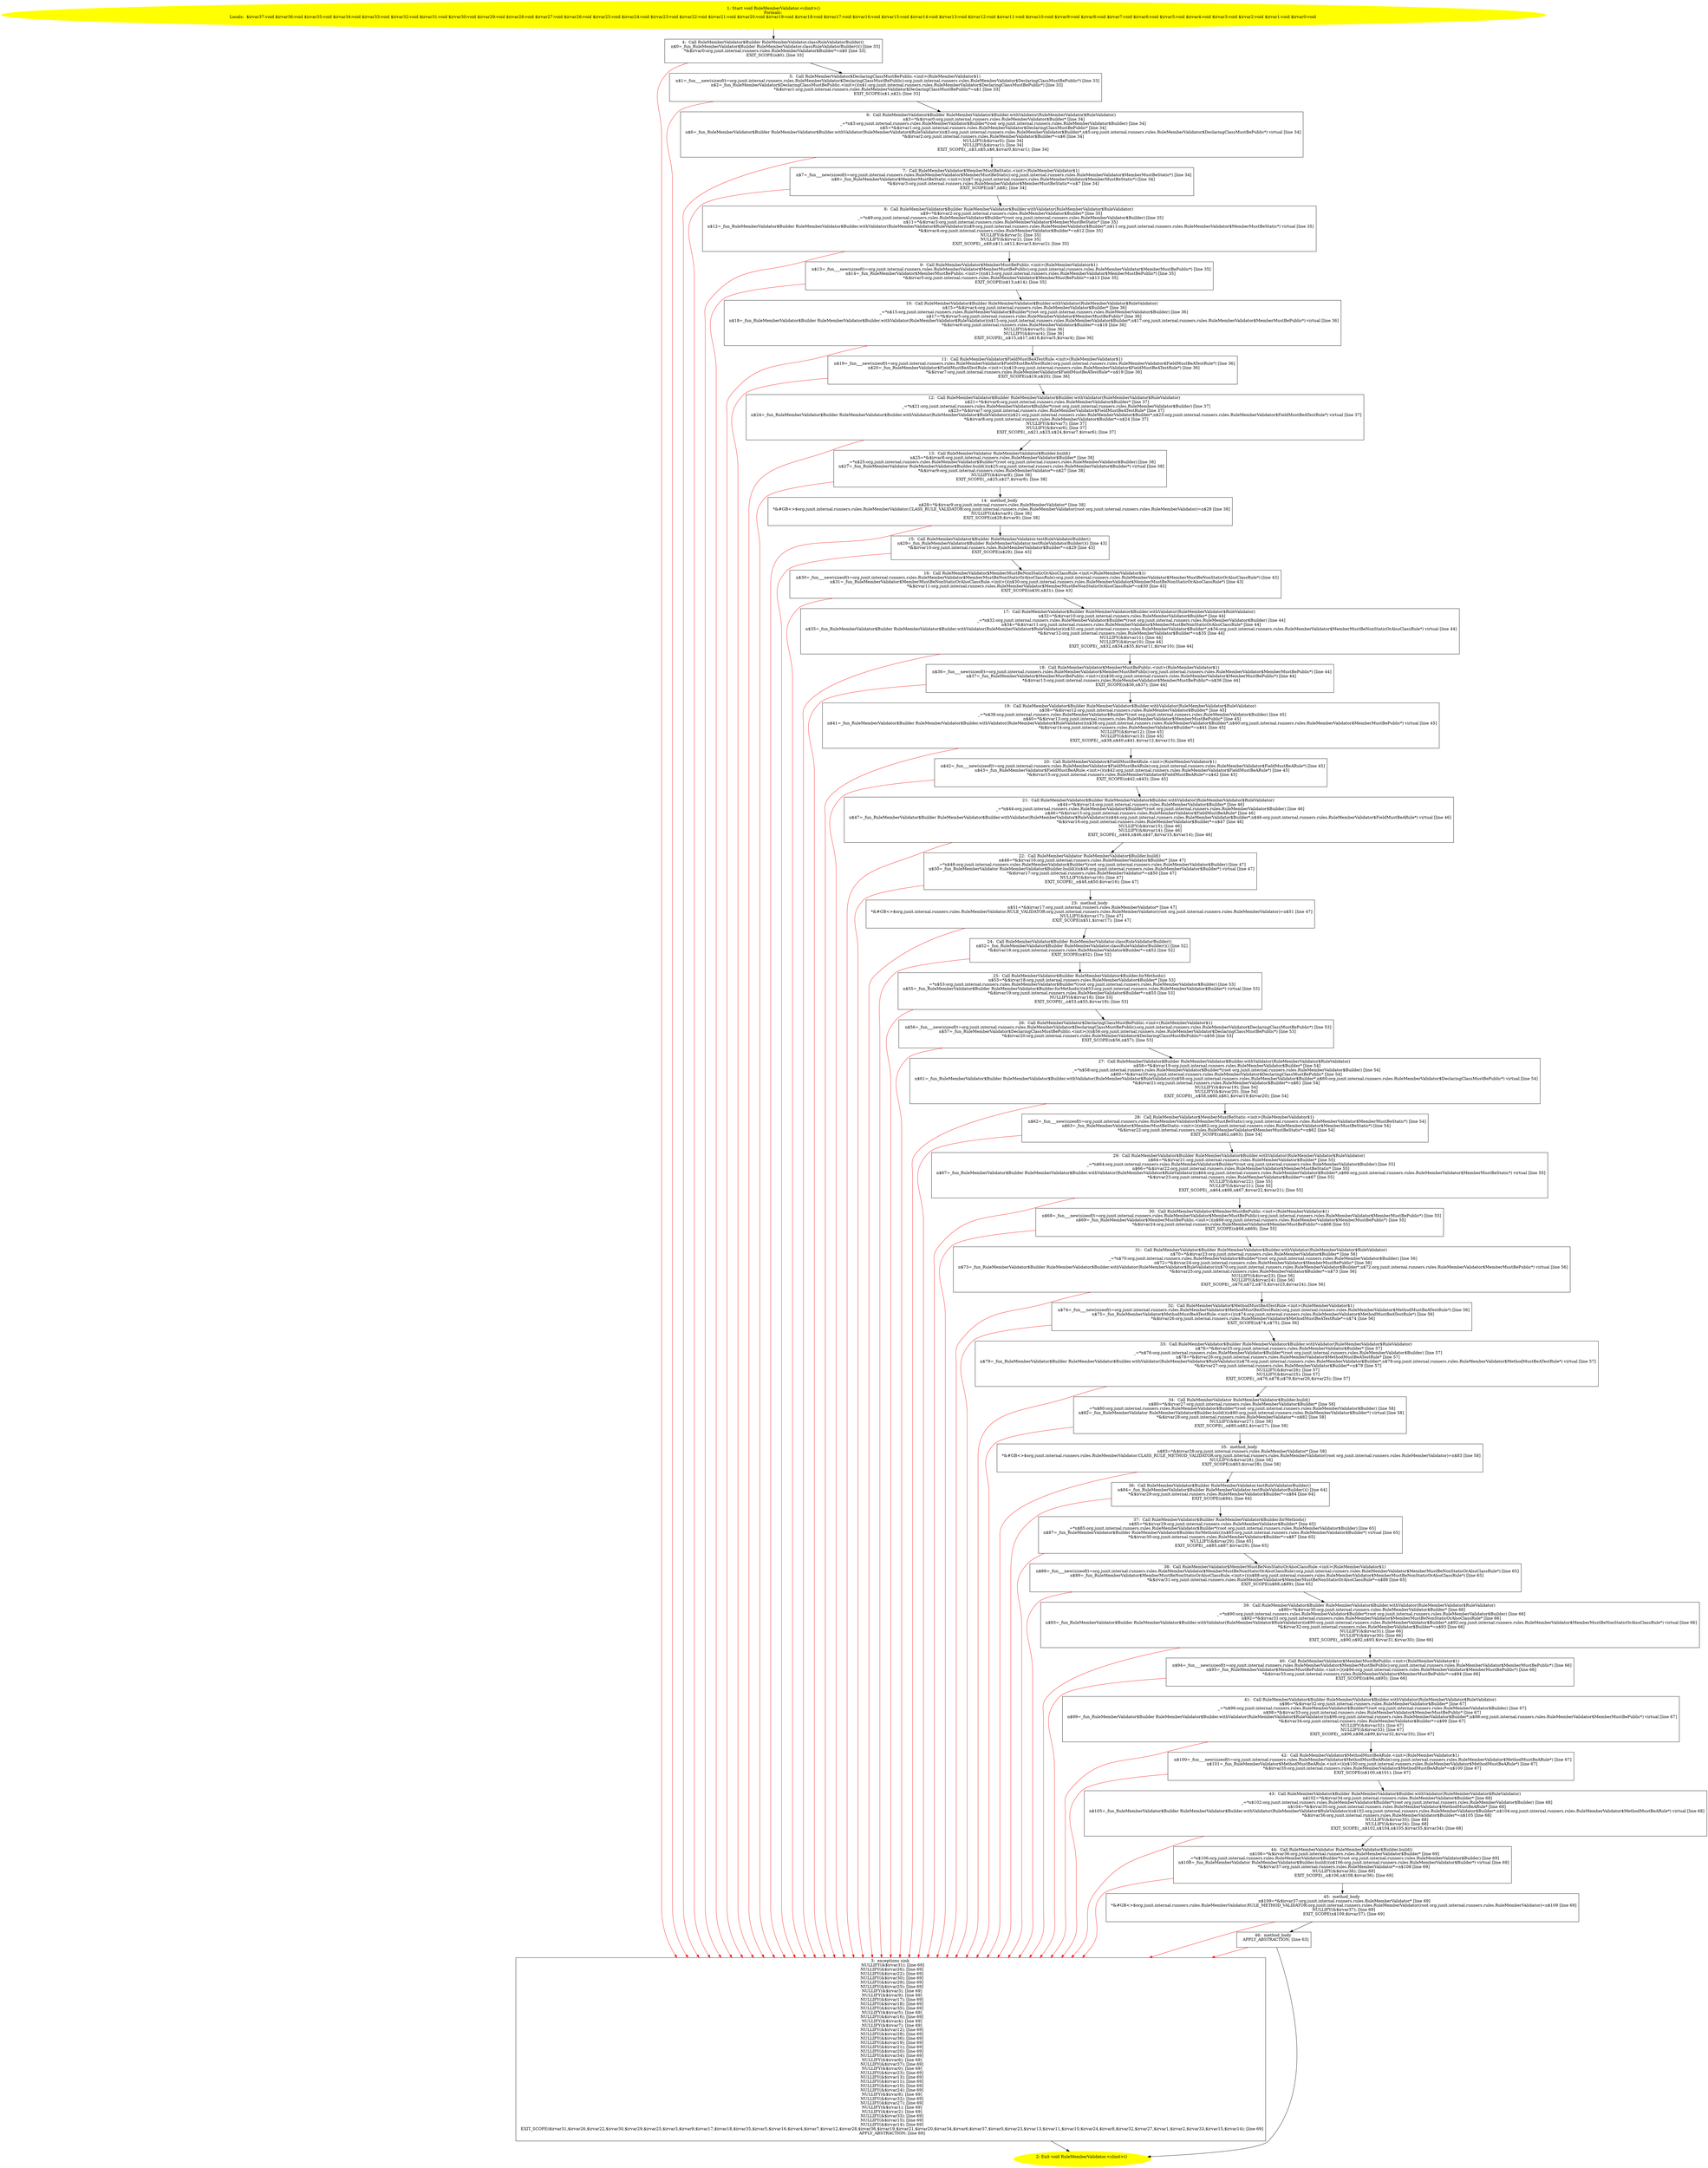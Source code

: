 /* @generated */
digraph cfg {
"org.junit.internal.runners.rules.RuleMemberValidator.<clinit>():void.3037b8f410fdcd804c79bbe986abef61_1" [label="1: Start void RuleMemberValidator.<clinit>()\nFormals: \nLocals:  $irvar37:void $irvar36:void $irvar35:void $irvar34:void $irvar33:void $irvar32:void $irvar31:void $irvar30:void $irvar29:void $irvar28:void $irvar27:void $irvar26:void $irvar25:void $irvar24:void $irvar23:void $irvar22:void $irvar21:void $irvar20:void $irvar19:void $irvar18:void $irvar17:void $irvar16:void $irvar15:void $irvar14:void $irvar13:void $irvar12:void $irvar11:void $irvar10:void $irvar9:void $irvar8:void $irvar7:void $irvar6:void $irvar5:void $irvar4:void $irvar3:void $irvar2:void $irvar1:void $irvar0:void \n  " color=yellow style=filled]
	

	 "org.junit.internal.runners.rules.RuleMemberValidator.<clinit>():void.3037b8f410fdcd804c79bbe986abef61_1" -> "org.junit.internal.runners.rules.RuleMemberValidator.<clinit>():void.3037b8f410fdcd804c79bbe986abef61_4" ;
"org.junit.internal.runners.rules.RuleMemberValidator.<clinit>():void.3037b8f410fdcd804c79bbe986abef61_2" [label="2: Exit void RuleMemberValidator.<clinit>() \n  " color=yellow style=filled]
	

"org.junit.internal.runners.rules.RuleMemberValidator.<clinit>():void.3037b8f410fdcd804c79bbe986abef61_3" [label="3:  exceptions sink \n   NULLIFY(&$irvar31); [line 69]\n  NULLIFY(&$irvar26); [line 69]\n  NULLIFY(&$irvar22); [line 69]\n  NULLIFY(&$irvar30); [line 69]\n  NULLIFY(&$irvar29); [line 69]\n  NULLIFY(&$irvar25); [line 69]\n  NULLIFY(&$irvar3); [line 69]\n  NULLIFY(&$irvar9); [line 69]\n  NULLIFY(&$irvar17); [line 69]\n  NULLIFY(&$irvar18); [line 69]\n  NULLIFY(&$irvar35); [line 69]\n  NULLIFY(&$irvar5); [line 69]\n  NULLIFY(&$irvar16); [line 69]\n  NULLIFY(&$irvar4); [line 69]\n  NULLIFY(&$irvar7); [line 69]\n  NULLIFY(&$irvar12); [line 69]\n  NULLIFY(&$irvar28); [line 69]\n  NULLIFY(&$irvar36); [line 69]\n  NULLIFY(&$irvar19); [line 69]\n  NULLIFY(&$irvar21); [line 69]\n  NULLIFY(&$irvar20); [line 69]\n  NULLIFY(&$irvar34); [line 69]\n  NULLIFY(&$irvar6); [line 69]\n  NULLIFY(&$irvar37); [line 69]\n  NULLIFY(&$irvar0); [line 69]\n  NULLIFY(&$irvar23); [line 69]\n  NULLIFY(&$irvar13); [line 69]\n  NULLIFY(&$irvar11); [line 69]\n  NULLIFY(&$irvar10); [line 69]\n  NULLIFY(&$irvar24); [line 69]\n  NULLIFY(&$irvar8); [line 69]\n  NULLIFY(&$irvar32); [line 69]\n  NULLIFY(&$irvar27); [line 69]\n  NULLIFY(&$irvar1); [line 69]\n  NULLIFY(&$irvar2); [line 69]\n  NULLIFY(&$irvar33); [line 69]\n  NULLIFY(&$irvar15); [line 69]\n  NULLIFY(&$irvar14); [line 69]\n  EXIT_SCOPE($irvar31,$irvar26,$irvar22,$irvar30,$irvar29,$irvar25,$irvar3,$irvar9,$irvar17,$irvar18,$irvar35,$irvar5,$irvar16,$irvar4,$irvar7,$irvar12,$irvar28,$irvar36,$irvar19,$irvar21,$irvar20,$irvar34,$irvar6,$irvar37,$irvar0,$irvar23,$irvar13,$irvar11,$irvar10,$irvar24,$irvar8,$irvar32,$irvar27,$irvar1,$irvar2,$irvar33,$irvar15,$irvar14); [line 69]\n  APPLY_ABSTRACTION; [line 69]\n " shape="box"]
	

	 "org.junit.internal.runners.rules.RuleMemberValidator.<clinit>():void.3037b8f410fdcd804c79bbe986abef61_3" -> "org.junit.internal.runners.rules.RuleMemberValidator.<clinit>():void.3037b8f410fdcd804c79bbe986abef61_2" ;
"org.junit.internal.runners.rules.RuleMemberValidator.<clinit>():void.3037b8f410fdcd804c79bbe986abef61_4" [label="4:  Call RuleMemberValidator$Builder RuleMemberValidator.classRuleValidatorBuilder() \n   n$0=_fun_RuleMemberValidator$Builder RuleMemberValidator.classRuleValidatorBuilder()() [line 33]\n  *&$irvar0:org.junit.internal.runners.rules.RuleMemberValidator$Builder*=n$0 [line 33]\n  EXIT_SCOPE(n$0); [line 33]\n " shape="box"]
	

	 "org.junit.internal.runners.rules.RuleMemberValidator.<clinit>():void.3037b8f410fdcd804c79bbe986abef61_4" -> "org.junit.internal.runners.rules.RuleMemberValidator.<clinit>():void.3037b8f410fdcd804c79bbe986abef61_5" ;
	 "org.junit.internal.runners.rules.RuleMemberValidator.<clinit>():void.3037b8f410fdcd804c79bbe986abef61_4" -> "org.junit.internal.runners.rules.RuleMemberValidator.<clinit>():void.3037b8f410fdcd804c79bbe986abef61_3" [color="red" ];
"org.junit.internal.runners.rules.RuleMemberValidator.<clinit>():void.3037b8f410fdcd804c79bbe986abef61_5" [label="5:  Call RuleMemberValidator$DeclaringClassMustBePublic.<init>(RuleMemberValidator$1) \n   n$1=_fun___new(sizeof(t=org.junit.internal.runners.rules.RuleMemberValidator$DeclaringClassMustBePublic):org.junit.internal.runners.rules.RuleMemberValidator$DeclaringClassMustBePublic*) [line 33]\n  n$2=_fun_RuleMemberValidator$DeclaringClassMustBePublic.<init>()(n$1:org.junit.internal.runners.rules.RuleMemberValidator$DeclaringClassMustBePublic*) [line 33]\n  *&$irvar1:org.junit.internal.runners.rules.RuleMemberValidator$DeclaringClassMustBePublic*=n$1 [line 33]\n  EXIT_SCOPE(n$1,n$2); [line 33]\n " shape="box"]
	

	 "org.junit.internal.runners.rules.RuleMemberValidator.<clinit>():void.3037b8f410fdcd804c79bbe986abef61_5" -> "org.junit.internal.runners.rules.RuleMemberValidator.<clinit>():void.3037b8f410fdcd804c79bbe986abef61_6" ;
	 "org.junit.internal.runners.rules.RuleMemberValidator.<clinit>():void.3037b8f410fdcd804c79bbe986abef61_5" -> "org.junit.internal.runners.rules.RuleMemberValidator.<clinit>():void.3037b8f410fdcd804c79bbe986abef61_3" [color="red" ];
"org.junit.internal.runners.rules.RuleMemberValidator.<clinit>():void.3037b8f410fdcd804c79bbe986abef61_6" [label="6:  Call RuleMemberValidator$Builder RuleMemberValidator$Builder.withValidator(RuleMemberValidator$RuleValidator) \n   n$3=*&$irvar0:org.junit.internal.runners.rules.RuleMemberValidator$Builder* [line 34]\n  _=*n$3:org.junit.internal.runners.rules.RuleMemberValidator$Builder*(root org.junit.internal.runners.rules.RuleMemberValidator$Builder) [line 34]\n  n$5=*&$irvar1:org.junit.internal.runners.rules.RuleMemberValidator$DeclaringClassMustBePublic* [line 34]\n  n$6=_fun_RuleMemberValidator$Builder RuleMemberValidator$Builder.withValidator(RuleMemberValidator$RuleValidator)(n$3:org.junit.internal.runners.rules.RuleMemberValidator$Builder*,n$5:org.junit.internal.runners.rules.RuleMemberValidator$DeclaringClassMustBePublic*) virtual [line 34]\n  *&$irvar2:org.junit.internal.runners.rules.RuleMemberValidator$Builder*=n$6 [line 34]\n  NULLIFY(&$irvar0); [line 34]\n  NULLIFY(&$irvar1); [line 34]\n  EXIT_SCOPE(_,n$3,n$5,n$6,$irvar0,$irvar1); [line 34]\n " shape="box"]
	

	 "org.junit.internal.runners.rules.RuleMemberValidator.<clinit>():void.3037b8f410fdcd804c79bbe986abef61_6" -> "org.junit.internal.runners.rules.RuleMemberValidator.<clinit>():void.3037b8f410fdcd804c79bbe986abef61_7" ;
	 "org.junit.internal.runners.rules.RuleMemberValidator.<clinit>():void.3037b8f410fdcd804c79bbe986abef61_6" -> "org.junit.internal.runners.rules.RuleMemberValidator.<clinit>():void.3037b8f410fdcd804c79bbe986abef61_3" [color="red" ];
"org.junit.internal.runners.rules.RuleMemberValidator.<clinit>():void.3037b8f410fdcd804c79bbe986abef61_7" [label="7:  Call RuleMemberValidator$MemberMustBeStatic.<init>(RuleMemberValidator$1) \n   n$7=_fun___new(sizeof(t=org.junit.internal.runners.rules.RuleMemberValidator$MemberMustBeStatic):org.junit.internal.runners.rules.RuleMemberValidator$MemberMustBeStatic*) [line 34]\n  n$8=_fun_RuleMemberValidator$MemberMustBeStatic.<init>()(n$7:org.junit.internal.runners.rules.RuleMemberValidator$MemberMustBeStatic*) [line 34]\n  *&$irvar3:org.junit.internal.runners.rules.RuleMemberValidator$MemberMustBeStatic*=n$7 [line 34]\n  EXIT_SCOPE(n$7,n$8); [line 34]\n " shape="box"]
	

	 "org.junit.internal.runners.rules.RuleMemberValidator.<clinit>():void.3037b8f410fdcd804c79bbe986abef61_7" -> "org.junit.internal.runners.rules.RuleMemberValidator.<clinit>():void.3037b8f410fdcd804c79bbe986abef61_8" ;
	 "org.junit.internal.runners.rules.RuleMemberValidator.<clinit>():void.3037b8f410fdcd804c79bbe986abef61_7" -> "org.junit.internal.runners.rules.RuleMemberValidator.<clinit>():void.3037b8f410fdcd804c79bbe986abef61_3" [color="red" ];
"org.junit.internal.runners.rules.RuleMemberValidator.<clinit>():void.3037b8f410fdcd804c79bbe986abef61_8" [label="8:  Call RuleMemberValidator$Builder RuleMemberValidator$Builder.withValidator(RuleMemberValidator$RuleValidator) \n   n$9=*&$irvar2:org.junit.internal.runners.rules.RuleMemberValidator$Builder* [line 35]\n  _=*n$9:org.junit.internal.runners.rules.RuleMemberValidator$Builder*(root org.junit.internal.runners.rules.RuleMemberValidator$Builder) [line 35]\n  n$11=*&$irvar3:org.junit.internal.runners.rules.RuleMemberValidator$MemberMustBeStatic* [line 35]\n  n$12=_fun_RuleMemberValidator$Builder RuleMemberValidator$Builder.withValidator(RuleMemberValidator$RuleValidator)(n$9:org.junit.internal.runners.rules.RuleMemberValidator$Builder*,n$11:org.junit.internal.runners.rules.RuleMemberValidator$MemberMustBeStatic*) virtual [line 35]\n  *&$irvar4:org.junit.internal.runners.rules.RuleMemberValidator$Builder*=n$12 [line 35]\n  NULLIFY(&$irvar3); [line 35]\n  NULLIFY(&$irvar2); [line 35]\n  EXIT_SCOPE(_,n$9,n$11,n$12,$irvar3,$irvar2); [line 35]\n " shape="box"]
	

	 "org.junit.internal.runners.rules.RuleMemberValidator.<clinit>():void.3037b8f410fdcd804c79bbe986abef61_8" -> "org.junit.internal.runners.rules.RuleMemberValidator.<clinit>():void.3037b8f410fdcd804c79bbe986abef61_9" ;
	 "org.junit.internal.runners.rules.RuleMemberValidator.<clinit>():void.3037b8f410fdcd804c79bbe986abef61_8" -> "org.junit.internal.runners.rules.RuleMemberValidator.<clinit>():void.3037b8f410fdcd804c79bbe986abef61_3" [color="red" ];
"org.junit.internal.runners.rules.RuleMemberValidator.<clinit>():void.3037b8f410fdcd804c79bbe986abef61_9" [label="9:  Call RuleMemberValidator$MemberMustBePublic.<init>(RuleMemberValidator$1) \n   n$13=_fun___new(sizeof(t=org.junit.internal.runners.rules.RuleMemberValidator$MemberMustBePublic):org.junit.internal.runners.rules.RuleMemberValidator$MemberMustBePublic*) [line 35]\n  n$14=_fun_RuleMemberValidator$MemberMustBePublic.<init>()(n$13:org.junit.internal.runners.rules.RuleMemberValidator$MemberMustBePublic*) [line 35]\n  *&$irvar5:org.junit.internal.runners.rules.RuleMemberValidator$MemberMustBePublic*=n$13 [line 35]\n  EXIT_SCOPE(n$13,n$14); [line 35]\n " shape="box"]
	

	 "org.junit.internal.runners.rules.RuleMemberValidator.<clinit>():void.3037b8f410fdcd804c79bbe986abef61_9" -> "org.junit.internal.runners.rules.RuleMemberValidator.<clinit>():void.3037b8f410fdcd804c79bbe986abef61_10" ;
	 "org.junit.internal.runners.rules.RuleMemberValidator.<clinit>():void.3037b8f410fdcd804c79bbe986abef61_9" -> "org.junit.internal.runners.rules.RuleMemberValidator.<clinit>():void.3037b8f410fdcd804c79bbe986abef61_3" [color="red" ];
"org.junit.internal.runners.rules.RuleMemberValidator.<clinit>():void.3037b8f410fdcd804c79bbe986abef61_10" [label="10:  Call RuleMemberValidator$Builder RuleMemberValidator$Builder.withValidator(RuleMemberValidator$RuleValidator) \n   n$15=*&$irvar4:org.junit.internal.runners.rules.RuleMemberValidator$Builder* [line 36]\n  _=*n$15:org.junit.internal.runners.rules.RuleMemberValidator$Builder*(root org.junit.internal.runners.rules.RuleMemberValidator$Builder) [line 36]\n  n$17=*&$irvar5:org.junit.internal.runners.rules.RuleMemberValidator$MemberMustBePublic* [line 36]\n  n$18=_fun_RuleMemberValidator$Builder RuleMemberValidator$Builder.withValidator(RuleMemberValidator$RuleValidator)(n$15:org.junit.internal.runners.rules.RuleMemberValidator$Builder*,n$17:org.junit.internal.runners.rules.RuleMemberValidator$MemberMustBePublic*) virtual [line 36]\n  *&$irvar6:org.junit.internal.runners.rules.RuleMemberValidator$Builder*=n$18 [line 36]\n  NULLIFY(&$irvar5); [line 36]\n  NULLIFY(&$irvar4); [line 36]\n  EXIT_SCOPE(_,n$15,n$17,n$18,$irvar5,$irvar4); [line 36]\n " shape="box"]
	

	 "org.junit.internal.runners.rules.RuleMemberValidator.<clinit>():void.3037b8f410fdcd804c79bbe986abef61_10" -> "org.junit.internal.runners.rules.RuleMemberValidator.<clinit>():void.3037b8f410fdcd804c79bbe986abef61_11" ;
	 "org.junit.internal.runners.rules.RuleMemberValidator.<clinit>():void.3037b8f410fdcd804c79bbe986abef61_10" -> "org.junit.internal.runners.rules.RuleMemberValidator.<clinit>():void.3037b8f410fdcd804c79bbe986abef61_3" [color="red" ];
"org.junit.internal.runners.rules.RuleMemberValidator.<clinit>():void.3037b8f410fdcd804c79bbe986abef61_11" [label="11:  Call RuleMemberValidator$FieldMustBeATestRule.<init>(RuleMemberValidator$1) \n   n$19=_fun___new(sizeof(t=org.junit.internal.runners.rules.RuleMemberValidator$FieldMustBeATestRule):org.junit.internal.runners.rules.RuleMemberValidator$FieldMustBeATestRule*) [line 36]\n  n$20=_fun_RuleMemberValidator$FieldMustBeATestRule.<init>()(n$19:org.junit.internal.runners.rules.RuleMemberValidator$FieldMustBeATestRule*) [line 36]\n  *&$irvar7:org.junit.internal.runners.rules.RuleMemberValidator$FieldMustBeATestRule*=n$19 [line 36]\n  EXIT_SCOPE(n$19,n$20); [line 36]\n " shape="box"]
	

	 "org.junit.internal.runners.rules.RuleMemberValidator.<clinit>():void.3037b8f410fdcd804c79bbe986abef61_11" -> "org.junit.internal.runners.rules.RuleMemberValidator.<clinit>():void.3037b8f410fdcd804c79bbe986abef61_12" ;
	 "org.junit.internal.runners.rules.RuleMemberValidator.<clinit>():void.3037b8f410fdcd804c79bbe986abef61_11" -> "org.junit.internal.runners.rules.RuleMemberValidator.<clinit>():void.3037b8f410fdcd804c79bbe986abef61_3" [color="red" ];
"org.junit.internal.runners.rules.RuleMemberValidator.<clinit>():void.3037b8f410fdcd804c79bbe986abef61_12" [label="12:  Call RuleMemberValidator$Builder RuleMemberValidator$Builder.withValidator(RuleMemberValidator$RuleValidator) \n   n$21=*&$irvar6:org.junit.internal.runners.rules.RuleMemberValidator$Builder* [line 37]\n  _=*n$21:org.junit.internal.runners.rules.RuleMemberValidator$Builder*(root org.junit.internal.runners.rules.RuleMemberValidator$Builder) [line 37]\n  n$23=*&$irvar7:org.junit.internal.runners.rules.RuleMemberValidator$FieldMustBeATestRule* [line 37]\n  n$24=_fun_RuleMemberValidator$Builder RuleMemberValidator$Builder.withValidator(RuleMemberValidator$RuleValidator)(n$21:org.junit.internal.runners.rules.RuleMemberValidator$Builder*,n$23:org.junit.internal.runners.rules.RuleMemberValidator$FieldMustBeATestRule*) virtual [line 37]\n  *&$irvar8:org.junit.internal.runners.rules.RuleMemberValidator$Builder*=n$24 [line 37]\n  NULLIFY(&$irvar7); [line 37]\n  NULLIFY(&$irvar6); [line 37]\n  EXIT_SCOPE(_,n$21,n$23,n$24,$irvar7,$irvar6); [line 37]\n " shape="box"]
	

	 "org.junit.internal.runners.rules.RuleMemberValidator.<clinit>():void.3037b8f410fdcd804c79bbe986abef61_12" -> "org.junit.internal.runners.rules.RuleMemberValidator.<clinit>():void.3037b8f410fdcd804c79bbe986abef61_13" ;
	 "org.junit.internal.runners.rules.RuleMemberValidator.<clinit>():void.3037b8f410fdcd804c79bbe986abef61_12" -> "org.junit.internal.runners.rules.RuleMemberValidator.<clinit>():void.3037b8f410fdcd804c79bbe986abef61_3" [color="red" ];
"org.junit.internal.runners.rules.RuleMemberValidator.<clinit>():void.3037b8f410fdcd804c79bbe986abef61_13" [label="13:  Call RuleMemberValidator RuleMemberValidator$Builder.build() \n   n$25=*&$irvar8:org.junit.internal.runners.rules.RuleMemberValidator$Builder* [line 38]\n  _=*n$25:org.junit.internal.runners.rules.RuleMemberValidator$Builder*(root org.junit.internal.runners.rules.RuleMemberValidator$Builder) [line 38]\n  n$27=_fun_RuleMemberValidator RuleMemberValidator$Builder.build()(n$25:org.junit.internal.runners.rules.RuleMemberValidator$Builder*) virtual [line 38]\n  *&$irvar9:org.junit.internal.runners.rules.RuleMemberValidator*=n$27 [line 38]\n  NULLIFY(&$irvar8); [line 38]\n  EXIT_SCOPE(_,n$25,n$27,$irvar8); [line 38]\n " shape="box"]
	

	 "org.junit.internal.runners.rules.RuleMemberValidator.<clinit>():void.3037b8f410fdcd804c79bbe986abef61_13" -> "org.junit.internal.runners.rules.RuleMemberValidator.<clinit>():void.3037b8f410fdcd804c79bbe986abef61_14" ;
	 "org.junit.internal.runners.rules.RuleMemberValidator.<clinit>():void.3037b8f410fdcd804c79bbe986abef61_13" -> "org.junit.internal.runners.rules.RuleMemberValidator.<clinit>():void.3037b8f410fdcd804c79bbe986abef61_3" [color="red" ];
"org.junit.internal.runners.rules.RuleMemberValidator.<clinit>():void.3037b8f410fdcd804c79bbe986abef61_14" [label="14:  method_body \n   n$28=*&$irvar9:org.junit.internal.runners.rules.RuleMemberValidator* [line 38]\n  *&#GB<>$org.junit.internal.runners.rules.RuleMemberValidator.CLASS_RULE_VALIDATOR:org.junit.internal.runners.rules.RuleMemberValidator(root org.junit.internal.runners.rules.RuleMemberValidator)=n$28 [line 38]\n  NULLIFY(&$irvar9); [line 38]\n  EXIT_SCOPE(n$28,$irvar9); [line 38]\n " shape="box"]
	

	 "org.junit.internal.runners.rules.RuleMemberValidator.<clinit>():void.3037b8f410fdcd804c79bbe986abef61_14" -> "org.junit.internal.runners.rules.RuleMemberValidator.<clinit>():void.3037b8f410fdcd804c79bbe986abef61_15" ;
	 "org.junit.internal.runners.rules.RuleMemberValidator.<clinit>():void.3037b8f410fdcd804c79bbe986abef61_14" -> "org.junit.internal.runners.rules.RuleMemberValidator.<clinit>():void.3037b8f410fdcd804c79bbe986abef61_3" [color="red" ];
"org.junit.internal.runners.rules.RuleMemberValidator.<clinit>():void.3037b8f410fdcd804c79bbe986abef61_15" [label="15:  Call RuleMemberValidator$Builder RuleMemberValidator.testRuleValidatorBuilder() \n   n$29=_fun_RuleMemberValidator$Builder RuleMemberValidator.testRuleValidatorBuilder()() [line 43]\n  *&$irvar10:org.junit.internal.runners.rules.RuleMemberValidator$Builder*=n$29 [line 43]\n  EXIT_SCOPE(n$29); [line 43]\n " shape="box"]
	

	 "org.junit.internal.runners.rules.RuleMemberValidator.<clinit>():void.3037b8f410fdcd804c79bbe986abef61_15" -> "org.junit.internal.runners.rules.RuleMemberValidator.<clinit>():void.3037b8f410fdcd804c79bbe986abef61_16" ;
	 "org.junit.internal.runners.rules.RuleMemberValidator.<clinit>():void.3037b8f410fdcd804c79bbe986abef61_15" -> "org.junit.internal.runners.rules.RuleMemberValidator.<clinit>():void.3037b8f410fdcd804c79bbe986abef61_3" [color="red" ];
"org.junit.internal.runners.rules.RuleMemberValidator.<clinit>():void.3037b8f410fdcd804c79bbe986abef61_16" [label="16:  Call RuleMemberValidator$MemberMustBeNonStaticOrAlsoClassRule.<init>(RuleMemberValidator$1) \n   n$30=_fun___new(sizeof(t=org.junit.internal.runners.rules.RuleMemberValidator$MemberMustBeNonStaticOrAlsoClassRule):org.junit.internal.runners.rules.RuleMemberValidator$MemberMustBeNonStaticOrAlsoClassRule*) [line 43]\n  n$31=_fun_RuleMemberValidator$MemberMustBeNonStaticOrAlsoClassRule.<init>()(n$30:org.junit.internal.runners.rules.RuleMemberValidator$MemberMustBeNonStaticOrAlsoClassRule*) [line 43]\n  *&$irvar11:org.junit.internal.runners.rules.RuleMemberValidator$MemberMustBeNonStaticOrAlsoClassRule*=n$30 [line 43]\n  EXIT_SCOPE(n$30,n$31); [line 43]\n " shape="box"]
	

	 "org.junit.internal.runners.rules.RuleMemberValidator.<clinit>():void.3037b8f410fdcd804c79bbe986abef61_16" -> "org.junit.internal.runners.rules.RuleMemberValidator.<clinit>():void.3037b8f410fdcd804c79bbe986abef61_17" ;
	 "org.junit.internal.runners.rules.RuleMemberValidator.<clinit>():void.3037b8f410fdcd804c79bbe986abef61_16" -> "org.junit.internal.runners.rules.RuleMemberValidator.<clinit>():void.3037b8f410fdcd804c79bbe986abef61_3" [color="red" ];
"org.junit.internal.runners.rules.RuleMemberValidator.<clinit>():void.3037b8f410fdcd804c79bbe986abef61_17" [label="17:  Call RuleMemberValidator$Builder RuleMemberValidator$Builder.withValidator(RuleMemberValidator$RuleValidator) \n   n$32=*&$irvar10:org.junit.internal.runners.rules.RuleMemberValidator$Builder* [line 44]\n  _=*n$32:org.junit.internal.runners.rules.RuleMemberValidator$Builder*(root org.junit.internal.runners.rules.RuleMemberValidator$Builder) [line 44]\n  n$34=*&$irvar11:org.junit.internal.runners.rules.RuleMemberValidator$MemberMustBeNonStaticOrAlsoClassRule* [line 44]\n  n$35=_fun_RuleMemberValidator$Builder RuleMemberValidator$Builder.withValidator(RuleMemberValidator$RuleValidator)(n$32:org.junit.internal.runners.rules.RuleMemberValidator$Builder*,n$34:org.junit.internal.runners.rules.RuleMemberValidator$MemberMustBeNonStaticOrAlsoClassRule*) virtual [line 44]\n  *&$irvar12:org.junit.internal.runners.rules.RuleMemberValidator$Builder*=n$35 [line 44]\n  NULLIFY(&$irvar11); [line 44]\n  NULLIFY(&$irvar10); [line 44]\n  EXIT_SCOPE(_,n$32,n$34,n$35,$irvar11,$irvar10); [line 44]\n " shape="box"]
	

	 "org.junit.internal.runners.rules.RuleMemberValidator.<clinit>():void.3037b8f410fdcd804c79bbe986abef61_17" -> "org.junit.internal.runners.rules.RuleMemberValidator.<clinit>():void.3037b8f410fdcd804c79bbe986abef61_18" ;
	 "org.junit.internal.runners.rules.RuleMemberValidator.<clinit>():void.3037b8f410fdcd804c79bbe986abef61_17" -> "org.junit.internal.runners.rules.RuleMemberValidator.<clinit>():void.3037b8f410fdcd804c79bbe986abef61_3" [color="red" ];
"org.junit.internal.runners.rules.RuleMemberValidator.<clinit>():void.3037b8f410fdcd804c79bbe986abef61_18" [label="18:  Call RuleMemberValidator$MemberMustBePublic.<init>(RuleMemberValidator$1) \n   n$36=_fun___new(sizeof(t=org.junit.internal.runners.rules.RuleMemberValidator$MemberMustBePublic):org.junit.internal.runners.rules.RuleMemberValidator$MemberMustBePublic*) [line 44]\n  n$37=_fun_RuleMemberValidator$MemberMustBePublic.<init>()(n$36:org.junit.internal.runners.rules.RuleMemberValidator$MemberMustBePublic*) [line 44]\n  *&$irvar13:org.junit.internal.runners.rules.RuleMemberValidator$MemberMustBePublic*=n$36 [line 44]\n  EXIT_SCOPE(n$36,n$37); [line 44]\n " shape="box"]
	

	 "org.junit.internal.runners.rules.RuleMemberValidator.<clinit>():void.3037b8f410fdcd804c79bbe986abef61_18" -> "org.junit.internal.runners.rules.RuleMemberValidator.<clinit>():void.3037b8f410fdcd804c79bbe986abef61_19" ;
	 "org.junit.internal.runners.rules.RuleMemberValidator.<clinit>():void.3037b8f410fdcd804c79bbe986abef61_18" -> "org.junit.internal.runners.rules.RuleMemberValidator.<clinit>():void.3037b8f410fdcd804c79bbe986abef61_3" [color="red" ];
"org.junit.internal.runners.rules.RuleMemberValidator.<clinit>():void.3037b8f410fdcd804c79bbe986abef61_19" [label="19:  Call RuleMemberValidator$Builder RuleMemberValidator$Builder.withValidator(RuleMemberValidator$RuleValidator) \n   n$38=*&$irvar12:org.junit.internal.runners.rules.RuleMemberValidator$Builder* [line 45]\n  _=*n$38:org.junit.internal.runners.rules.RuleMemberValidator$Builder*(root org.junit.internal.runners.rules.RuleMemberValidator$Builder) [line 45]\n  n$40=*&$irvar13:org.junit.internal.runners.rules.RuleMemberValidator$MemberMustBePublic* [line 45]\n  n$41=_fun_RuleMemberValidator$Builder RuleMemberValidator$Builder.withValidator(RuleMemberValidator$RuleValidator)(n$38:org.junit.internal.runners.rules.RuleMemberValidator$Builder*,n$40:org.junit.internal.runners.rules.RuleMemberValidator$MemberMustBePublic*) virtual [line 45]\n  *&$irvar14:org.junit.internal.runners.rules.RuleMemberValidator$Builder*=n$41 [line 45]\n  NULLIFY(&$irvar12); [line 45]\n  NULLIFY(&$irvar13); [line 45]\n  EXIT_SCOPE(_,n$38,n$40,n$41,$irvar12,$irvar13); [line 45]\n " shape="box"]
	

	 "org.junit.internal.runners.rules.RuleMemberValidator.<clinit>():void.3037b8f410fdcd804c79bbe986abef61_19" -> "org.junit.internal.runners.rules.RuleMemberValidator.<clinit>():void.3037b8f410fdcd804c79bbe986abef61_20" ;
	 "org.junit.internal.runners.rules.RuleMemberValidator.<clinit>():void.3037b8f410fdcd804c79bbe986abef61_19" -> "org.junit.internal.runners.rules.RuleMemberValidator.<clinit>():void.3037b8f410fdcd804c79bbe986abef61_3" [color="red" ];
"org.junit.internal.runners.rules.RuleMemberValidator.<clinit>():void.3037b8f410fdcd804c79bbe986abef61_20" [label="20:  Call RuleMemberValidator$FieldMustBeARule.<init>(RuleMemberValidator$1) \n   n$42=_fun___new(sizeof(t=org.junit.internal.runners.rules.RuleMemberValidator$FieldMustBeARule):org.junit.internal.runners.rules.RuleMemberValidator$FieldMustBeARule*) [line 45]\n  n$43=_fun_RuleMemberValidator$FieldMustBeARule.<init>()(n$42:org.junit.internal.runners.rules.RuleMemberValidator$FieldMustBeARule*) [line 45]\n  *&$irvar15:org.junit.internal.runners.rules.RuleMemberValidator$FieldMustBeARule*=n$42 [line 45]\n  EXIT_SCOPE(n$42,n$43); [line 45]\n " shape="box"]
	

	 "org.junit.internal.runners.rules.RuleMemberValidator.<clinit>():void.3037b8f410fdcd804c79bbe986abef61_20" -> "org.junit.internal.runners.rules.RuleMemberValidator.<clinit>():void.3037b8f410fdcd804c79bbe986abef61_21" ;
	 "org.junit.internal.runners.rules.RuleMemberValidator.<clinit>():void.3037b8f410fdcd804c79bbe986abef61_20" -> "org.junit.internal.runners.rules.RuleMemberValidator.<clinit>():void.3037b8f410fdcd804c79bbe986abef61_3" [color="red" ];
"org.junit.internal.runners.rules.RuleMemberValidator.<clinit>():void.3037b8f410fdcd804c79bbe986abef61_21" [label="21:  Call RuleMemberValidator$Builder RuleMemberValidator$Builder.withValidator(RuleMemberValidator$RuleValidator) \n   n$44=*&$irvar14:org.junit.internal.runners.rules.RuleMemberValidator$Builder* [line 46]\n  _=*n$44:org.junit.internal.runners.rules.RuleMemberValidator$Builder*(root org.junit.internal.runners.rules.RuleMemberValidator$Builder) [line 46]\n  n$46=*&$irvar15:org.junit.internal.runners.rules.RuleMemberValidator$FieldMustBeARule* [line 46]\n  n$47=_fun_RuleMemberValidator$Builder RuleMemberValidator$Builder.withValidator(RuleMemberValidator$RuleValidator)(n$44:org.junit.internal.runners.rules.RuleMemberValidator$Builder*,n$46:org.junit.internal.runners.rules.RuleMemberValidator$FieldMustBeARule*) virtual [line 46]\n  *&$irvar16:org.junit.internal.runners.rules.RuleMemberValidator$Builder*=n$47 [line 46]\n  NULLIFY(&$irvar15); [line 46]\n  NULLIFY(&$irvar14); [line 46]\n  EXIT_SCOPE(_,n$44,n$46,n$47,$irvar15,$irvar14); [line 46]\n " shape="box"]
	

	 "org.junit.internal.runners.rules.RuleMemberValidator.<clinit>():void.3037b8f410fdcd804c79bbe986abef61_21" -> "org.junit.internal.runners.rules.RuleMemberValidator.<clinit>():void.3037b8f410fdcd804c79bbe986abef61_22" ;
	 "org.junit.internal.runners.rules.RuleMemberValidator.<clinit>():void.3037b8f410fdcd804c79bbe986abef61_21" -> "org.junit.internal.runners.rules.RuleMemberValidator.<clinit>():void.3037b8f410fdcd804c79bbe986abef61_3" [color="red" ];
"org.junit.internal.runners.rules.RuleMemberValidator.<clinit>():void.3037b8f410fdcd804c79bbe986abef61_22" [label="22:  Call RuleMemberValidator RuleMemberValidator$Builder.build() \n   n$48=*&$irvar16:org.junit.internal.runners.rules.RuleMemberValidator$Builder* [line 47]\n  _=*n$48:org.junit.internal.runners.rules.RuleMemberValidator$Builder*(root org.junit.internal.runners.rules.RuleMemberValidator$Builder) [line 47]\n  n$50=_fun_RuleMemberValidator RuleMemberValidator$Builder.build()(n$48:org.junit.internal.runners.rules.RuleMemberValidator$Builder*) virtual [line 47]\n  *&$irvar17:org.junit.internal.runners.rules.RuleMemberValidator*=n$50 [line 47]\n  NULLIFY(&$irvar16); [line 47]\n  EXIT_SCOPE(_,n$48,n$50,$irvar16); [line 47]\n " shape="box"]
	

	 "org.junit.internal.runners.rules.RuleMemberValidator.<clinit>():void.3037b8f410fdcd804c79bbe986abef61_22" -> "org.junit.internal.runners.rules.RuleMemberValidator.<clinit>():void.3037b8f410fdcd804c79bbe986abef61_23" ;
	 "org.junit.internal.runners.rules.RuleMemberValidator.<clinit>():void.3037b8f410fdcd804c79bbe986abef61_22" -> "org.junit.internal.runners.rules.RuleMemberValidator.<clinit>():void.3037b8f410fdcd804c79bbe986abef61_3" [color="red" ];
"org.junit.internal.runners.rules.RuleMemberValidator.<clinit>():void.3037b8f410fdcd804c79bbe986abef61_23" [label="23:  method_body \n   n$51=*&$irvar17:org.junit.internal.runners.rules.RuleMemberValidator* [line 47]\n  *&#GB<>$org.junit.internal.runners.rules.RuleMemberValidator.RULE_VALIDATOR:org.junit.internal.runners.rules.RuleMemberValidator(root org.junit.internal.runners.rules.RuleMemberValidator)=n$51 [line 47]\n  NULLIFY(&$irvar17); [line 47]\n  EXIT_SCOPE(n$51,$irvar17); [line 47]\n " shape="box"]
	

	 "org.junit.internal.runners.rules.RuleMemberValidator.<clinit>():void.3037b8f410fdcd804c79bbe986abef61_23" -> "org.junit.internal.runners.rules.RuleMemberValidator.<clinit>():void.3037b8f410fdcd804c79bbe986abef61_24" ;
	 "org.junit.internal.runners.rules.RuleMemberValidator.<clinit>():void.3037b8f410fdcd804c79bbe986abef61_23" -> "org.junit.internal.runners.rules.RuleMemberValidator.<clinit>():void.3037b8f410fdcd804c79bbe986abef61_3" [color="red" ];
"org.junit.internal.runners.rules.RuleMemberValidator.<clinit>():void.3037b8f410fdcd804c79bbe986abef61_24" [label="24:  Call RuleMemberValidator$Builder RuleMemberValidator.classRuleValidatorBuilder() \n   n$52=_fun_RuleMemberValidator$Builder RuleMemberValidator.classRuleValidatorBuilder()() [line 52]\n  *&$irvar18:org.junit.internal.runners.rules.RuleMemberValidator$Builder*=n$52 [line 52]\n  EXIT_SCOPE(n$52); [line 52]\n " shape="box"]
	

	 "org.junit.internal.runners.rules.RuleMemberValidator.<clinit>():void.3037b8f410fdcd804c79bbe986abef61_24" -> "org.junit.internal.runners.rules.RuleMemberValidator.<clinit>():void.3037b8f410fdcd804c79bbe986abef61_25" ;
	 "org.junit.internal.runners.rules.RuleMemberValidator.<clinit>():void.3037b8f410fdcd804c79bbe986abef61_24" -> "org.junit.internal.runners.rules.RuleMemberValidator.<clinit>():void.3037b8f410fdcd804c79bbe986abef61_3" [color="red" ];
"org.junit.internal.runners.rules.RuleMemberValidator.<clinit>():void.3037b8f410fdcd804c79bbe986abef61_25" [label="25:  Call RuleMemberValidator$Builder RuleMemberValidator$Builder.forMethods() \n   n$53=*&$irvar18:org.junit.internal.runners.rules.RuleMemberValidator$Builder* [line 53]\n  _=*n$53:org.junit.internal.runners.rules.RuleMemberValidator$Builder*(root org.junit.internal.runners.rules.RuleMemberValidator$Builder) [line 53]\n  n$55=_fun_RuleMemberValidator$Builder RuleMemberValidator$Builder.forMethods()(n$53:org.junit.internal.runners.rules.RuleMemberValidator$Builder*) virtual [line 53]\n  *&$irvar19:org.junit.internal.runners.rules.RuleMemberValidator$Builder*=n$55 [line 53]\n  NULLIFY(&$irvar18); [line 53]\n  EXIT_SCOPE(_,n$53,n$55,$irvar18); [line 53]\n " shape="box"]
	

	 "org.junit.internal.runners.rules.RuleMemberValidator.<clinit>():void.3037b8f410fdcd804c79bbe986abef61_25" -> "org.junit.internal.runners.rules.RuleMemberValidator.<clinit>():void.3037b8f410fdcd804c79bbe986abef61_26" ;
	 "org.junit.internal.runners.rules.RuleMemberValidator.<clinit>():void.3037b8f410fdcd804c79bbe986abef61_25" -> "org.junit.internal.runners.rules.RuleMemberValidator.<clinit>():void.3037b8f410fdcd804c79bbe986abef61_3" [color="red" ];
"org.junit.internal.runners.rules.RuleMemberValidator.<clinit>():void.3037b8f410fdcd804c79bbe986abef61_26" [label="26:  Call RuleMemberValidator$DeclaringClassMustBePublic.<init>(RuleMemberValidator$1) \n   n$56=_fun___new(sizeof(t=org.junit.internal.runners.rules.RuleMemberValidator$DeclaringClassMustBePublic):org.junit.internal.runners.rules.RuleMemberValidator$DeclaringClassMustBePublic*) [line 53]\n  n$57=_fun_RuleMemberValidator$DeclaringClassMustBePublic.<init>()(n$56:org.junit.internal.runners.rules.RuleMemberValidator$DeclaringClassMustBePublic*) [line 53]\n  *&$irvar20:org.junit.internal.runners.rules.RuleMemberValidator$DeclaringClassMustBePublic*=n$56 [line 53]\n  EXIT_SCOPE(n$56,n$57); [line 53]\n " shape="box"]
	

	 "org.junit.internal.runners.rules.RuleMemberValidator.<clinit>():void.3037b8f410fdcd804c79bbe986abef61_26" -> "org.junit.internal.runners.rules.RuleMemberValidator.<clinit>():void.3037b8f410fdcd804c79bbe986abef61_27" ;
	 "org.junit.internal.runners.rules.RuleMemberValidator.<clinit>():void.3037b8f410fdcd804c79bbe986abef61_26" -> "org.junit.internal.runners.rules.RuleMemberValidator.<clinit>():void.3037b8f410fdcd804c79bbe986abef61_3" [color="red" ];
"org.junit.internal.runners.rules.RuleMemberValidator.<clinit>():void.3037b8f410fdcd804c79bbe986abef61_27" [label="27:  Call RuleMemberValidator$Builder RuleMemberValidator$Builder.withValidator(RuleMemberValidator$RuleValidator) \n   n$58=*&$irvar19:org.junit.internal.runners.rules.RuleMemberValidator$Builder* [line 54]\n  _=*n$58:org.junit.internal.runners.rules.RuleMemberValidator$Builder*(root org.junit.internal.runners.rules.RuleMemberValidator$Builder) [line 54]\n  n$60=*&$irvar20:org.junit.internal.runners.rules.RuleMemberValidator$DeclaringClassMustBePublic* [line 54]\n  n$61=_fun_RuleMemberValidator$Builder RuleMemberValidator$Builder.withValidator(RuleMemberValidator$RuleValidator)(n$58:org.junit.internal.runners.rules.RuleMemberValidator$Builder*,n$60:org.junit.internal.runners.rules.RuleMemberValidator$DeclaringClassMustBePublic*) virtual [line 54]\n  *&$irvar21:org.junit.internal.runners.rules.RuleMemberValidator$Builder*=n$61 [line 54]\n  NULLIFY(&$irvar19); [line 54]\n  NULLIFY(&$irvar20); [line 54]\n  EXIT_SCOPE(_,n$58,n$60,n$61,$irvar19,$irvar20); [line 54]\n " shape="box"]
	

	 "org.junit.internal.runners.rules.RuleMemberValidator.<clinit>():void.3037b8f410fdcd804c79bbe986abef61_27" -> "org.junit.internal.runners.rules.RuleMemberValidator.<clinit>():void.3037b8f410fdcd804c79bbe986abef61_28" ;
	 "org.junit.internal.runners.rules.RuleMemberValidator.<clinit>():void.3037b8f410fdcd804c79bbe986abef61_27" -> "org.junit.internal.runners.rules.RuleMemberValidator.<clinit>():void.3037b8f410fdcd804c79bbe986abef61_3" [color="red" ];
"org.junit.internal.runners.rules.RuleMemberValidator.<clinit>():void.3037b8f410fdcd804c79bbe986abef61_28" [label="28:  Call RuleMemberValidator$MemberMustBeStatic.<init>(RuleMemberValidator$1) \n   n$62=_fun___new(sizeof(t=org.junit.internal.runners.rules.RuleMemberValidator$MemberMustBeStatic):org.junit.internal.runners.rules.RuleMemberValidator$MemberMustBeStatic*) [line 54]\n  n$63=_fun_RuleMemberValidator$MemberMustBeStatic.<init>()(n$62:org.junit.internal.runners.rules.RuleMemberValidator$MemberMustBeStatic*) [line 54]\n  *&$irvar22:org.junit.internal.runners.rules.RuleMemberValidator$MemberMustBeStatic*=n$62 [line 54]\n  EXIT_SCOPE(n$62,n$63); [line 54]\n " shape="box"]
	

	 "org.junit.internal.runners.rules.RuleMemberValidator.<clinit>():void.3037b8f410fdcd804c79bbe986abef61_28" -> "org.junit.internal.runners.rules.RuleMemberValidator.<clinit>():void.3037b8f410fdcd804c79bbe986abef61_29" ;
	 "org.junit.internal.runners.rules.RuleMemberValidator.<clinit>():void.3037b8f410fdcd804c79bbe986abef61_28" -> "org.junit.internal.runners.rules.RuleMemberValidator.<clinit>():void.3037b8f410fdcd804c79bbe986abef61_3" [color="red" ];
"org.junit.internal.runners.rules.RuleMemberValidator.<clinit>():void.3037b8f410fdcd804c79bbe986abef61_29" [label="29:  Call RuleMemberValidator$Builder RuleMemberValidator$Builder.withValidator(RuleMemberValidator$RuleValidator) \n   n$64=*&$irvar21:org.junit.internal.runners.rules.RuleMemberValidator$Builder* [line 55]\n  _=*n$64:org.junit.internal.runners.rules.RuleMemberValidator$Builder*(root org.junit.internal.runners.rules.RuleMemberValidator$Builder) [line 55]\n  n$66=*&$irvar22:org.junit.internal.runners.rules.RuleMemberValidator$MemberMustBeStatic* [line 55]\n  n$67=_fun_RuleMemberValidator$Builder RuleMemberValidator$Builder.withValidator(RuleMemberValidator$RuleValidator)(n$64:org.junit.internal.runners.rules.RuleMemberValidator$Builder*,n$66:org.junit.internal.runners.rules.RuleMemberValidator$MemberMustBeStatic*) virtual [line 55]\n  *&$irvar23:org.junit.internal.runners.rules.RuleMemberValidator$Builder*=n$67 [line 55]\n  NULLIFY(&$irvar22); [line 55]\n  NULLIFY(&$irvar21); [line 55]\n  EXIT_SCOPE(_,n$64,n$66,n$67,$irvar22,$irvar21); [line 55]\n " shape="box"]
	

	 "org.junit.internal.runners.rules.RuleMemberValidator.<clinit>():void.3037b8f410fdcd804c79bbe986abef61_29" -> "org.junit.internal.runners.rules.RuleMemberValidator.<clinit>():void.3037b8f410fdcd804c79bbe986abef61_30" ;
	 "org.junit.internal.runners.rules.RuleMemberValidator.<clinit>():void.3037b8f410fdcd804c79bbe986abef61_29" -> "org.junit.internal.runners.rules.RuleMemberValidator.<clinit>():void.3037b8f410fdcd804c79bbe986abef61_3" [color="red" ];
"org.junit.internal.runners.rules.RuleMemberValidator.<clinit>():void.3037b8f410fdcd804c79bbe986abef61_30" [label="30:  Call RuleMemberValidator$MemberMustBePublic.<init>(RuleMemberValidator$1) \n   n$68=_fun___new(sizeof(t=org.junit.internal.runners.rules.RuleMemberValidator$MemberMustBePublic):org.junit.internal.runners.rules.RuleMemberValidator$MemberMustBePublic*) [line 55]\n  n$69=_fun_RuleMemberValidator$MemberMustBePublic.<init>()(n$68:org.junit.internal.runners.rules.RuleMemberValidator$MemberMustBePublic*) [line 55]\n  *&$irvar24:org.junit.internal.runners.rules.RuleMemberValidator$MemberMustBePublic*=n$68 [line 55]\n  EXIT_SCOPE(n$68,n$69); [line 55]\n " shape="box"]
	

	 "org.junit.internal.runners.rules.RuleMemberValidator.<clinit>():void.3037b8f410fdcd804c79bbe986abef61_30" -> "org.junit.internal.runners.rules.RuleMemberValidator.<clinit>():void.3037b8f410fdcd804c79bbe986abef61_31" ;
	 "org.junit.internal.runners.rules.RuleMemberValidator.<clinit>():void.3037b8f410fdcd804c79bbe986abef61_30" -> "org.junit.internal.runners.rules.RuleMemberValidator.<clinit>():void.3037b8f410fdcd804c79bbe986abef61_3" [color="red" ];
"org.junit.internal.runners.rules.RuleMemberValidator.<clinit>():void.3037b8f410fdcd804c79bbe986abef61_31" [label="31:  Call RuleMemberValidator$Builder RuleMemberValidator$Builder.withValidator(RuleMemberValidator$RuleValidator) \n   n$70=*&$irvar23:org.junit.internal.runners.rules.RuleMemberValidator$Builder* [line 56]\n  _=*n$70:org.junit.internal.runners.rules.RuleMemberValidator$Builder*(root org.junit.internal.runners.rules.RuleMemberValidator$Builder) [line 56]\n  n$72=*&$irvar24:org.junit.internal.runners.rules.RuleMemberValidator$MemberMustBePublic* [line 56]\n  n$73=_fun_RuleMemberValidator$Builder RuleMemberValidator$Builder.withValidator(RuleMemberValidator$RuleValidator)(n$70:org.junit.internal.runners.rules.RuleMemberValidator$Builder*,n$72:org.junit.internal.runners.rules.RuleMemberValidator$MemberMustBePublic*) virtual [line 56]\n  *&$irvar25:org.junit.internal.runners.rules.RuleMemberValidator$Builder*=n$73 [line 56]\n  NULLIFY(&$irvar23); [line 56]\n  NULLIFY(&$irvar24); [line 56]\n  EXIT_SCOPE(_,n$70,n$72,n$73,$irvar23,$irvar24); [line 56]\n " shape="box"]
	

	 "org.junit.internal.runners.rules.RuleMemberValidator.<clinit>():void.3037b8f410fdcd804c79bbe986abef61_31" -> "org.junit.internal.runners.rules.RuleMemberValidator.<clinit>():void.3037b8f410fdcd804c79bbe986abef61_32" ;
	 "org.junit.internal.runners.rules.RuleMemberValidator.<clinit>():void.3037b8f410fdcd804c79bbe986abef61_31" -> "org.junit.internal.runners.rules.RuleMemberValidator.<clinit>():void.3037b8f410fdcd804c79bbe986abef61_3" [color="red" ];
"org.junit.internal.runners.rules.RuleMemberValidator.<clinit>():void.3037b8f410fdcd804c79bbe986abef61_32" [label="32:  Call RuleMemberValidator$MethodMustBeATestRule.<init>(RuleMemberValidator$1) \n   n$74=_fun___new(sizeof(t=org.junit.internal.runners.rules.RuleMemberValidator$MethodMustBeATestRule):org.junit.internal.runners.rules.RuleMemberValidator$MethodMustBeATestRule*) [line 56]\n  n$75=_fun_RuleMemberValidator$MethodMustBeATestRule.<init>()(n$74:org.junit.internal.runners.rules.RuleMemberValidator$MethodMustBeATestRule*) [line 56]\n  *&$irvar26:org.junit.internal.runners.rules.RuleMemberValidator$MethodMustBeATestRule*=n$74 [line 56]\n  EXIT_SCOPE(n$74,n$75); [line 56]\n " shape="box"]
	

	 "org.junit.internal.runners.rules.RuleMemberValidator.<clinit>():void.3037b8f410fdcd804c79bbe986abef61_32" -> "org.junit.internal.runners.rules.RuleMemberValidator.<clinit>():void.3037b8f410fdcd804c79bbe986abef61_33" ;
	 "org.junit.internal.runners.rules.RuleMemberValidator.<clinit>():void.3037b8f410fdcd804c79bbe986abef61_32" -> "org.junit.internal.runners.rules.RuleMemberValidator.<clinit>():void.3037b8f410fdcd804c79bbe986abef61_3" [color="red" ];
"org.junit.internal.runners.rules.RuleMemberValidator.<clinit>():void.3037b8f410fdcd804c79bbe986abef61_33" [label="33:  Call RuleMemberValidator$Builder RuleMemberValidator$Builder.withValidator(RuleMemberValidator$RuleValidator) \n   n$76=*&$irvar25:org.junit.internal.runners.rules.RuleMemberValidator$Builder* [line 57]\n  _=*n$76:org.junit.internal.runners.rules.RuleMemberValidator$Builder*(root org.junit.internal.runners.rules.RuleMemberValidator$Builder) [line 57]\n  n$78=*&$irvar26:org.junit.internal.runners.rules.RuleMemberValidator$MethodMustBeATestRule* [line 57]\n  n$79=_fun_RuleMemberValidator$Builder RuleMemberValidator$Builder.withValidator(RuleMemberValidator$RuleValidator)(n$76:org.junit.internal.runners.rules.RuleMemberValidator$Builder*,n$78:org.junit.internal.runners.rules.RuleMemberValidator$MethodMustBeATestRule*) virtual [line 57]\n  *&$irvar27:org.junit.internal.runners.rules.RuleMemberValidator$Builder*=n$79 [line 57]\n  NULLIFY(&$irvar26); [line 57]\n  NULLIFY(&$irvar25); [line 57]\n  EXIT_SCOPE(_,n$76,n$78,n$79,$irvar26,$irvar25); [line 57]\n " shape="box"]
	

	 "org.junit.internal.runners.rules.RuleMemberValidator.<clinit>():void.3037b8f410fdcd804c79bbe986abef61_33" -> "org.junit.internal.runners.rules.RuleMemberValidator.<clinit>():void.3037b8f410fdcd804c79bbe986abef61_34" ;
	 "org.junit.internal.runners.rules.RuleMemberValidator.<clinit>():void.3037b8f410fdcd804c79bbe986abef61_33" -> "org.junit.internal.runners.rules.RuleMemberValidator.<clinit>():void.3037b8f410fdcd804c79bbe986abef61_3" [color="red" ];
"org.junit.internal.runners.rules.RuleMemberValidator.<clinit>():void.3037b8f410fdcd804c79bbe986abef61_34" [label="34:  Call RuleMemberValidator RuleMemberValidator$Builder.build() \n   n$80=*&$irvar27:org.junit.internal.runners.rules.RuleMemberValidator$Builder* [line 58]\n  _=*n$80:org.junit.internal.runners.rules.RuleMemberValidator$Builder*(root org.junit.internal.runners.rules.RuleMemberValidator$Builder) [line 58]\n  n$82=_fun_RuleMemberValidator RuleMemberValidator$Builder.build()(n$80:org.junit.internal.runners.rules.RuleMemberValidator$Builder*) virtual [line 58]\n  *&$irvar28:org.junit.internal.runners.rules.RuleMemberValidator*=n$82 [line 58]\n  NULLIFY(&$irvar27); [line 58]\n  EXIT_SCOPE(_,n$80,n$82,$irvar27); [line 58]\n " shape="box"]
	

	 "org.junit.internal.runners.rules.RuleMemberValidator.<clinit>():void.3037b8f410fdcd804c79bbe986abef61_34" -> "org.junit.internal.runners.rules.RuleMemberValidator.<clinit>():void.3037b8f410fdcd804c79bbe986abef61_35" ;
	 "org.junit.internal.runners.rules.RuleMemberValidator.<clinit>():void.3037b8f410fdcd804c79bbe986abef61_34" -> "org.junit.internal.runners.rules.RuleMemberValidator.<clinit>():void.3037b8f410fdcd804c79bbe986abef61_3" [color="red" ];
"org.junit.internal.runners.rules.RuleMemberValidator.<clinit>():void.3037b8f410fdcd804c79bbe986abef61_35" [label="35:  method_body \n   n$83=*&$irvar28:org.junit.internal.runners.rules.RuleMemberValidator* [line 58]\n  *&#GB<>$org.junit.internal.runners.rules.RuleMemberValidator.CLASS_RULE_METHOD_VALIDATOR:org.junit.internal.runners.rules.RuleMemberValidator(root org.junit.internal.runners.rules.RuleMemberValidator)=n$83 [line 58]\n  NULLIFY(&$irvar28); [line 58]\n  EXIT_SCOPE(n$83,$irvar28); [line 58]\n " shape="box"]
	

	 "org.junit.internal.runners.rules.RuleMemberValidator.<clinit>():void.3037b8f410fdcd804c79bbe986abef61_35" -> "org.junit.internal.runners.rules.RuleMemberValidator.<clinit>():void.3037b8f410fdcd804c79bbe986abef61_36" ;
	 "org.junit.internal.runners.rules.RuleMemberValidator.<clinit>():void.3037b8f410fdcd804c79bbe986abef61_35" -> "org.junit.internal.runners.rules.RuleMemberValidator.<clinit>():void.3037b8f410fdcd804c79bbe986abef61_3" [color="red" ];
"org.junit.internal.runners.rules.RuleMemberValidator.<clinit>():void.3037b8f410fdcd804c79bbe986abef61_36" [label="36:  Call RuleMemberValidator$Builder RuleMemberValidator.testRuleValidatorBuilder() \n   n$84=_fun_RuleMemberValidator$Builder RuleMemberValidator.testRuleValidatorBuilder()() [line 64]\n  *&$irvar29:org.junit.internal.runners.rules.RuleMemberValidator$Builder*=n$84 [line 64]\n  EXIT_SCOPE(n$84); [line 64]\n " shape="box"]
	

	 "org.junit.internal.runners.rules.RuleMemberValidator.<clinit>():void.3037b8f410fdcd804c79bbe986abef61_36" -> "org.junit.internal.runners.rules.RuleMemberValidator.<clinit>():void.3037b8f410fdcd804c79bbe986abef61_37" ;
	 "org.junit.internal.runners.rules.RuleMemberValidator.<clinit>():void.3037b8f410fdcd804c79bbe986abef61_36" -> "org.junit.internal.runners.rules.RuleMemberValidator.<clinit>():void.3037b8f410fdcd804c79bbe986abef61_3" [color="red" ];
"org.junit.internal.runners.rules.RuleMemberValidator.<clinit>():void.3037b8f410fdcd804c79bbe986abef61_37" [label="37:  Call RuleMemberValidator$Builder RuleMemberValidator$Builder.forMethods() \n   n$85=*&$irvar29:org.junit.internal.runners.rules.RuleMemberValidator$Builder* [line 65]\n  _=*n$85:org.junit.internal.runners.rules.RuleMemberValidator$Builder*(root org.junit.internal.runners.rules.RuleMemberValidator$Builder) [line 65]\n  n$87=_fun_RuleMemberValidator$Builder RuleMemberValidator$Builder.forMethods()(n$85:org.junit.internal.runners.rules.RuleMemberValidator$Builder*) virtual [line 65]\n  *&$irvar30:org.junit.internal.runners.rules.RuleMemberValidator$Builder*=n$87 [line 65]\n  NULLIFY(&$irvar29); [line 65]\n  EXIT_SCOPE(_,n$85,n$87,$irvar29); [line 65]\n " shape="box"]
	

	 "org.junit.internal.runners.rules.RuleMemberValidator.<clinit>():void.3037b8f410fdcd804c79bbe986abef61_37" -> "org.junit.internal.runners.rules.RuleMemberValidator.<clinit>():void.3037b8f410fdcd804c79bbe986abef61_38" ;
	 "org.junit.internal.runners.rules.RuleMemberValidator.<clinit>():void.3037b8f410fdcd804c79bbe986abef61_37" -> "org.junit.internal.runners.rules.RuleMemberValidator.<clinit>():void.3037b8f410fdcd804c79bbe986abef61_3" [color="red" ];
"org.junit.internal.runners.rules.RuleMemberValidator.<clinit>():void.3037b8f410fdcd804c79bbe986abef61_38" [label="38:  Call RuleMemberValidator$MemberMustBeNonStaticOrAlsoClassRule.<init>(RuleMemberValidator$1) \n   n$88=_fun___new(sizeof(t=org.junit.internal.runners.rules.RuleMemberValidator$MemberMustBeNonStaticOrAlsoClassRule):org.junit.internal.runners.rules.RuleMemberValidator$MemberMustBeNonStaticOrAlsoClassRule*) [line 65]\n  n$89=_fun_RuleMemberValidator$MemberMustBeNonStaticOrAlsoClassRule.<init>()(n$88:org.junit.internal.runners.rules.RuleMemberValidator$MemberMustBeNonStaticOrAlsoClassRule*) [line 65]\n  *&$irvar31:org.junit.internal.runners.rules.RuleMemberValidator$MemberMustBeNonStaticOrAlsoClassRule*=n$88 [line 65]\n  EXIT_SCOPE(n$88,n$89); [line 65]\n " shape="box"]
	

	 "org.junit.internal.runners.rules.RuleMemberValidator.<clinit>():void.3037b8f410fdcd804c79bbe986abef61_38" -> "org.junit.internal.runners.rules.RuleMemberValidator.<clinit>():void.3037b8f410fdcd804c79bbe986abef61_39" ;
	 "org.junit.internal.runners.rules.RuleMemberValidator.<clinit>():void.3037b8f410fdcd804c79bbe986abef61_38" -> "org.junit.internal.runners.rules.RuleMemberValidator.<clinit>():void.3037b8f410fdcd804c79bbe986abef61_3" [color="red" ];
"org.junit.internal.runners.rules.RuleMemberValidator.<clinit>():void.3037b8f410fdcd804c79bbe986abef61_39" [label="39:  Call RuleMemberValidator$Builder RuleMemberValidator$Builder.withValidator(RuleMemberValidator$RuleValidator) \n   n$90=*&$irvar30:org.junit.internal.runners.rules.RuleMemberValidator$Builder* [line 66]\n  _=*n$90:org.junit.internal.runners.rules.RuleMemberValidator$Builder*(root org.junit.internal.runners.rules.RuleMemberValidator$Builder) [line 66]\n  n$92=*&$irvar31:org.junit.internal.runners.rules.RuleMemberValidator$MemberMustBeNonStaticOrAlsoClassRule* [line 66]\n  n$93=_fun_RuleMemberValidator$Builder RuleMemberValidator$Builder.withValidator(RuleMemberValidator$RuleValidator)(n$90:org.junit.internal.runners.rules.RuleMemberValidator$Builder*,n$92:org.junit.internal.runners.rules.RuleMemberValidator$MemberMustBeNonStaticOrAlsoClassRule*) virtual [line 66]\n  *&$irvar32:org.junit.internal.runners.rules.RuleMemberValidator$Builder*=n$93 [line 66]\n  NULLIFY(&$irvar31); [line 66]\n  NULLIFY(&$irvar30); [line 66]\n  EXIT_SCOPE(_,n$90,n$92,n$93,$irvar31,$irvar30); [line 66]\n " shape="box"]
	

	 "org.junit.internal.runners.rules.RuleMemberValidator.<clinit>():void.3037b8f410fdcd804c79bbe986abef61_39" -> "org.junit.internal.runners.rules.RuleMemberValidator.<clinit>():void.3037b8f410fdcd804c79bbe986abef61_40" ;
	 "org.junit.internal.runners.rules.RuleMemberValidator.<clinit>():void.3037b8f410fdcd804c79bbe986abef61_39" -> "org.junit.internal.runners.rules.RuleMemberValidator.<clinit>():void.3037b8f410fdcd804c79bbe986abef61_3" [color="red" ];
"org.junit.internal.runners.rules.RuleMemberValidator.<clinit>():void.3037b8f410fdcd804c79bbe986abef61_40" [label="40:  Call RuleMemberValidator$MemberMustBePublic.<init>(RuleMemberValidator$1) \n   n$94=_fun___new(sizeof(t=org.junit.internal.runners.rules.RuleMemberValidator$MemberMustBePublic):org.junit.internal.runners.rules.RuleMemberValidator$MemberMustBePublic*) [line 66]\n  n$95=_fun_RuleMemberValidator$MemberMustBePublic.<init>()(n$94:org.junit.internal.runners.rules.RuleMemberValidator$MemberMustBePublic*) [line 66]\n  *&$irvar33:org.junit.internal.runners.rules.RuleMemberValidator$MemberMustBePublic*=n$94 [line 66]\n  EXIT_SCOPE(n$94,n$95); [line 66]\n " shape="box"]
	

	 "org.junit.internal.runners.rules.RuleMemberValidator.<clinit>():void.3037b8f410fdcd804c79bbe986abef61_40" -> "org.junit.internal.runners.rules.RuleMemberValidator.<clinit>():void.3037b8f410fdcd804c79bbe986abef61_41" ;
	 "org.junit.internal.runners.rules.RuleMemberValidator.<clinit>():void.3037b8f410fdcd804c79bbe986abef61_40" -> "org.junit.internal.runners.rules.RuleMemberValidator.<clinit>():void.3037b8f410fdcd804c79bbe986abef61_3" [color="red" ];
"org.junit.internal.runners.rules.RuleMemberValidator.<clinit>():void.3037b8f410fdcd804c79bbe986abef61_41" [label="41:  Call RuleMemberValidator$Builder RuleMemberValidator$Builder.withValidator(RuleMemberValidator$RuleValidator) \n   n$96=*&$irvar32:org.junit.internal.runners.rules.RuleMemberValidator$Builder* [line 67]\n  _=*n$96:org.junit.internal.runners.rules.RuleMemberValidator$Builder*(root org.junit.internal.runners.rules.RuleMemberValidator$Builder) [line 67]\n  n$98=*&$irvar33:org.junit.internal.runners.rules.RuleMemberValidator$MemberMustBePublic* [line 67]\n  n$99=_fun_RuleMemberValidator$Builder RuleMemberValidator$Builder.withValidator(RuleMemberValidator$RuleValidator)(n$96:org.junit.internal.runners.rules.RuleMemberValidator$Builder*,n$98:org.junit.internal.runners.rules.RuleMemberValidator$MemberMustBePublic*) virtual [line 67]\n  *&$irvar34:org.junit.internal.runners.rules.RuleMemberValidator$Builder*=n$99 [line 67]\n  NULLIFY(&$irvar32); [line 67]\n  NULLIFY(&$irvar33); [line 67]\n  EXIT_SCOPE(_,n$96,n$98,n$99,$irvar32,$irvar33); [line 67]\n " shape="box"]
	

	 "org.junit.internal.runners.rules.RuleMemberValidator.<clinit>():void.3037b8f410fdcd804c79bbe986abef61_41" -> "org.junit.internal.runners.rules.RuleMemberValidator.<clinit>():void.3037b8f410fdcd804c79bbe986abef61_42" ;
	 "org.junit.internal.runners.rules.RuleMemberValidator.<clinit>():void.3037b8f410fdcd804c79bbe986abef61_41" -> "org.junit.internal.runners.rules.RuleMemberValidator.<clinit>():void.3037b8f410fdcd804c79bbe986abef61_3" [color="red" ];
"org.junit.internal.runners.rules.RuleMemberValidator.<clinit>():void.3037b8f410fdcd804c79bbe986abef61_42" [label="42:  Call RuleMemberValidator$MethodMustBeARule.<init>(RuleMemberValidator$1) \n   n$100=_fun___new(sizeof(t=org.junit.internal.runners.rules.RuleMemberValidator$MethodMustBeARule):org.junit.internal.runners.rules.RuleMemberValidator$MethodMustBeARule*) [line 67]\n  n$101=_fun_RuleMemberValidator$MethodMustBeARule.<init>()(n$100:org.junit.internal.runners.rules.RuleMemberValidator$MethodMustBeARule*) [line 67]\n  *&$irvar35:org.junit.internal.runners.rules.RuleMemberValidator$MethodMustBeARule*=n$100 [line 67]\n  EXIT_SCOPE(n$100,n$101); [line 67]\n " shape="box"]
	

	 "org.junit.internal.runners.rules.RuleMemberValidator.<clinit>():void.3037b8f410fdcd804c79bbe986abef61_42" -> "org.junit.internal.runners.rules.RuleMemberValidator.<clinit>():void.3037b8f410fdcd804c79bbe986abef61_43" ;
	 "org.junit.internal.runners.rules.RuleMemberValidator.<clinit>():void.3037b8f410fdcd804c79bbe986abef61_42" -> "org.junit.internal.runners.rules.RuleMemberValidator.<clinit>():void.3037b8f410fdcd804c79bbe986abef61_3" [color="red" ];
"org.junit.internal.runners.rules.RuleMemberValidator.<clinit>():void.3037b8f410fdcd804c79bbe986abef61_43" [label="43:  Call RuleMemberValidator$Builder RuleMemberValidator$Builder.withValidator(RuleMemberValidator$RuleValidator) \n   n$102=*&$irvar34:org.junit.internal.runners.rules.RuleMemberValidator$Builder* [line 68]\n  _=*n$102:org.junit.internal.runners.rules.RuleMemberValidator$Builder*(root org.junit.internal.runners.rules.RuleMemberValidator$Builder) [line 68]\n  n$104=*&$irvar35:org.junit.internal.runners.rules.RuleMemberValidator$MethodMustBeARule* [line 68]\n  n$105=_fun_RuleMemberValidator$Builder RuleMemberValidator$Builder.withValidator(RuleMemberValidator$RuleValidator)(n$102:org.junit.internal.runners.rules.RuleMemberValidator$Builder*,n$104:org.junit.internal.runners.rules.RuleMemberValidator$MethodMustBeARule*) virtual [line 68]\n  *&$irvar36:org.junit.internal.runners.rules.RuleMemberValidator$Builder*=n$105 [line 68]\n  NULLIFY(&$irvar35); [line 68]\n  NULLIFY(&$irvar34); [line 68]\n  EXIT_SCOPE(_,n$102,n$104,n$105,$irvar35,$irvar34); [line 68]\n " shape="box"]
	

	 "org.junit.internal.runners.rules.RuleMemberValidator.<clinit>():void.3037b8f410fdcd804c79bbe986abef61_43" -> "org.junit.internal.runners.rules.RuleMemberValidator.<clinit>():void.3037b8f410fdcd804c79bbe986abef61_44" ;
	 "org.junit.internal.runners.rules.RuleMemberValidator.<clinit>():void.3037b8f410fdcd804c79bbe986abef61_43" -> "org.junit.internal.runners.rules.RuleMemberValidator.<clinit>():void.3037b8f410fdcd804c79bbe986abef61_3" [color="red" ];
"org.junit.internal.runners.rules.RuleMemberValidator.<clinit>():void.3037b8f410fdcd804c79bbe986abef61_44" [label="44:  Call RuleMemberValidator RuleMemberValidator$Builder.build() \n   n$106=*&$irvar36:org.junit.internal.runners.rules.RuleMemberValidator$Builder* [line 69]\n  _=*n$106:org.junit.internal.runners.rules.RuleMemberValidator$Builder*(root org.junit.internal.runners.rules.RuleMemberValidator$Builder) [line 69]\n  n$108=_fun_RuleMemberValidator RuleMemberValidator$Builder.build()(n$106:org.junit.internal.runners.rules.RuleMemberValidator$Builder*) virtual [line 69]\n  *&$irvar37:org.junit.internal.runners.rules.RuleMemberValidator*=n$108 [line 69]\n  NULLIFY(&$irvar36); [line 69]\n  EXIT_SCOPE(_,n$106,n$108,$irvar36); [line 69]\n " shape="box"]
	

	 "org.junit.internal.runners.rules.RuleMemberValidator.<clinit>():void.3037b8f410fdcd804c79bbe986abef61_44" -> "org.junit.internal.runners.rules.RuleMemberValidator.<clinit>():void.3037b8f410fdcd804c79bbe986abef61_45" ;
	 "org.junit.internal.runners.rules.RuleMemberValidator.<clinit>():void.3037b8f410fdcd804c79bbe986abef61_44" -> "org.junit.internal.runners.rules.RuleMemberValidator.<clinit>():void.3037b8f410fdcd804c79bbe986abef61_3" [color="red" ];
"org.junit.internal.runners.rules.RuleMemberValidator.<clinit>():void.3037b8f410fdcd804c79bbe986abef61_45" [label="45:  method_body \n   n$109=*&$irvar37:org.junit.internal.runners.rules.RuleMemberValidator* [line 69]\n  *&#GB<>$org.junit.internal.runners.rules.RuleMemberValidator.RULE_METHOD_VALIDATOR:org.junit.internal.runners.rules.RuleMemberValidator(root org.junit.internal.runners.rules.RuleMemberValidator)=n$109 [line 69]\n  NULLIFY(&$irvar37); [line 69]\n  EXIT_SCOPE(n$109,$irvar37); [line 69]\n " shape="box"]
	

	 "org.junit.internal.runners.rules.RuleMemberValidator.<clinit>():void.3037b8f410fdcd804c79bbe986abef61_45" -> "org.junit.internal.runners.rules.RuleMemberValidator.<clinit>():void.3037b8f410fdcd804c79bbe986abef61_46" ;
	 "org.junit.internal.runners.rules.RuleMemberValidator.<clinit>():void.3037b8f410fdcd804c79bbe986abef61_45" -> "org.junit.internal.runners.rules.RuleMemberValidator.<clinit>():void.3037b8f410fdcd804c79bbe986abef61_3" [color="red" ];
"org.junit.internal.runners.rules.RuleMemberValidator.<clinit>():void.3037b8f410fdcd804c79bbe986abef61_46" [label="46:  method_body \n   APPLY_ABSTRACTION; [line 63]\n " shape="box"]
	

	 "org.junit.internal.runners.rules.RuleMemberValidator.<clinit>():void.3037b8f410fdcd804c79bbe986abef61_46" -> "org.junit.internal.runners.rules.RuleMemberValidator.<clinit>():void.3037b8f410fdcd804c79bbe986abef61_2" ;
	 "org.junit.internal.runners.rules.RuleMemberValidator.<clinit>():void.3037b8f410fdcd804c79bbe986abef61_46" -> "org.junit.internal.runners.rules.RuleMemberValidator.<clinit>():void.3037b8f410fdcd804c79bbe986abef61_3" [color="red" ];
}
